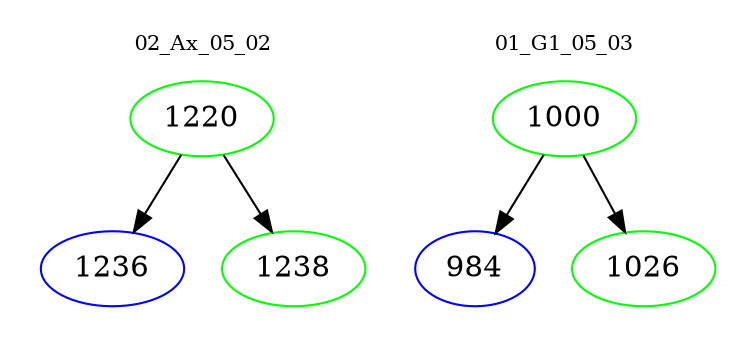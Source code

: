 digraph{
subgraph cluster_0 {
color = white
label = "02_Ax_05_02";
fontsize=10;
T0_1220 [label="1220", color="green"]
T0_1220 -> T0_1236 [color="black"]
T0_1236 [label="1236", color="blue"]
T0_1220 -> T0_1238 [color="black"]
T0_1238 [label="1238", color="green"]
}
subgraph cluster_1 {
color = white
label = "01_G1_05_03";
fontsize=10;
T1_1000 [label="1000", color="green"]
T1_1000 -> T1_984 [color="black"]
T1_984 [label="984", color="blue"]
T1_1000 -> T1_1026 [color="black"]
T1_1026 [label="1026", color="green"]
}
}
